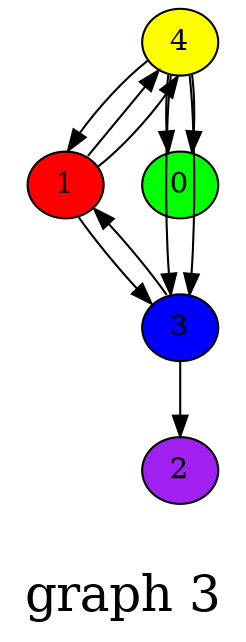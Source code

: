 /*****
graph 3
*****/

digraph G {
  graph [splines=false overlap=false]
  node  [shape=ellipse, width=0.3, height=0.3]
  0 [style=filled, fillcolor="green"];
  1 [style=filled, fillcolor="red"];
  2 [style=filled, fillcolor="purple"];
  3 [style=filled, fillcolor="blue"];
  4 [style=filled, fillcolor="yellow"];
  1 -> 3;
  1 -> 4;
  1 -> 4;
  3 -> 2;
  3 -> 1;
  4 -> 1;
  4 -> 3;
  4 -> 0;
  4 -> 0;
  4 -> 3;
  label = "\ngraph 3\n";  fontsize=24;
}
